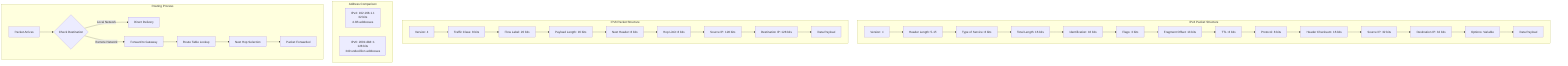 graph TB
    subgraph "IPv4 Packet Structure"
        A[Version: 4] --> B[Header Length: 5-15]
        B --> C[Type of Service: 8 bits]
        C --> D[Total Length: 16 bits]
        D --> E[Identification: 16 bits]
        E --> F[Flags: 3 bits]
        F --> G[Fragment Offset: 13 bits]
        G --> H[TTL: 8 bits]
        H --> I[Protocol: 8 bits]
        I --> J[Header Checksum: 16 bits]
        J --> K[Source IP: 32 bits]
        K --> L[Destination IP: 32 bits]
        L --> M[Options: Variable]
        M --> N[Data Payload]
    end
    
    subgraph "IPv6 Packet Structure"
        O[Version: 4] --> P[Traffic Class: 8 bits]
        P --> Q[Flow Label: 20 bits]
        Q --> R[Payload Length: 16 bits]
        R --> S[Next Header: 8 bits]
        S --> T[Hop Limit: 8 bits]
        T --> U[Source IP: 128 bits]
        U --> V[Destination IP: 128 bits]
        V --> W[Data Payload]
    end
    
    subgraph "Address Comparison"
        X[IPv4: 192.168.1.1<br/>32 bits<br/>4.3B addresses] 
        Y[IPv6: 2001:db8::1<br/>128 bits<br/>340 undecillion addresses]
    end
    
    subgraph "Routing Process"
        Z[Packet Arrives] --> AA{Check Destination}
        AA -->|Local Network| BB[Direct Delivery]
        AA -->|Remote Network| CC[Forward to Gateway]
        CC --> DD[Route Table Lookup]
        DD --> EE[Next Hop Selection]
        EE --> FF[Packet Forwarded]
    end